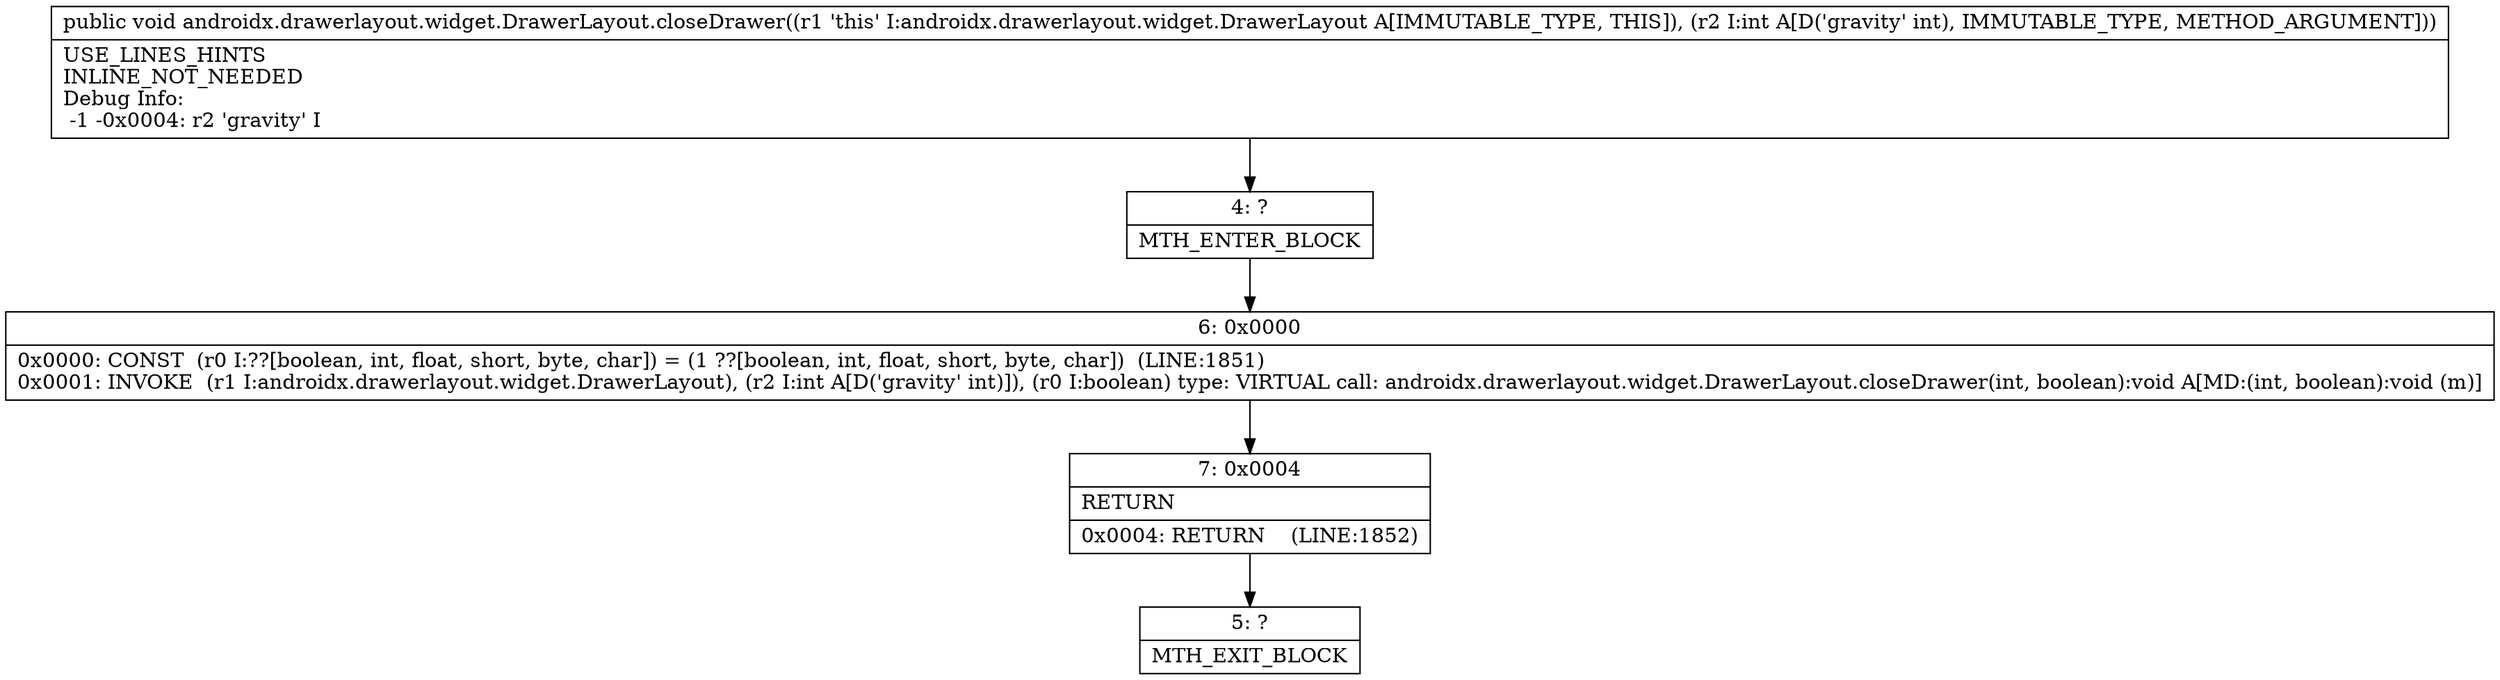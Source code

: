 digraph "CFG forandroidx.drawerlayout.widget.DrawerLayout.closeDrawer(I)V" {
Node_4 [shape=record,label="{4\:\ ?|MTH_ENTER_BLOCK\l}"];
Node_6 [shape=record,label="{6\:\ 0x0000|0x0000: CONST  (r0 I:??[boolean, int, float, short, byte, char]) = (1 ??[boolean, int, float, short, byte, char])  (LINE:1851)\l0x0001: INVOKE  (r1 I:androidx.drawerlayout.widget.DrawerLayout), (r2 I:int A[D('gravity' int)]), (r0 I:boolean) type: VIRTUAL call: androidx.drawerlayout.widget.DrawerLayout.closeDrawer(int, boolean):void A[MD:(int, boolean):void (m)]\l}"];
Node_7 [shape=record,label="{7\:\ 0x0004|RETURN\l|0x0004: RETURN    (LINE:1852)\l}"];
Node_5 [shape=record,label="{5\:\ ?|MTH_EXIT_BLOCK\l}"];
MethodNode[shape=record,label="{public void androidx.drawerlayout.widget.DrawerLayout.closeDrawer((r1 'this' I:androidx.drawerlayout.widget.DrawerLayout A[IMMUTABLE_TYPE, THIS]), (r2 I:int A[D('gravity' int), IMMUTABLE_TYPE, METHOD_ARGUMENT]))  | USE_LINES_HINTS\lINLINE_NOT_NEEDED\lDebug Info:\l  \-1 \-0x0004: r2 'gravity' I\l}"];
MethodNode -> Node_4;Node_4 -> Node_6;
Node_6 -> Node_7;
Node_7 -> Node_5;
}

